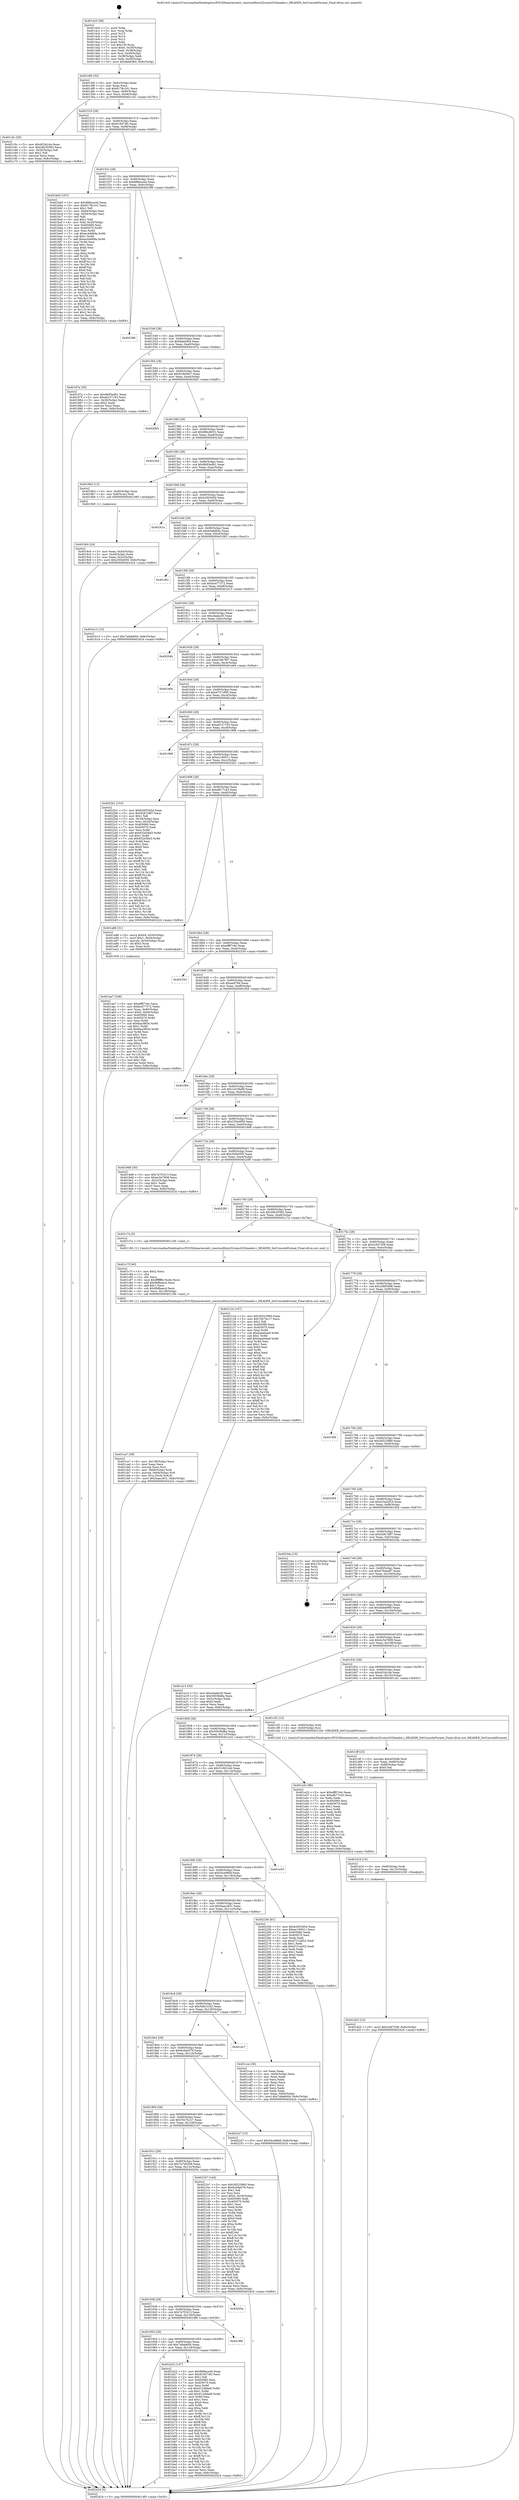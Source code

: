 digraph "0x4014c0" {
  label = "0x4014c0 (/mnt/c/Users/mathe/Desktop/tcc/POCII/binaries/extr_reactosdllwin32comctl32header.c_HEADER_SetUnicodeFormat_Final-ollvm.out::main(0))"
  labelloc = "t"
  node[shape=record]

  Entry [label="",width=0.3,height=0.3,shape=circle,fillcolor=black,style=filled]
  "0x4014f0" [label="{
     0x4014f0 [32]\l
     | [instrs]\l
     &nbsp;&nbsp;0x4014f0 \<+6\>: mov -0x8c(%rbp),%eax\l
     &nbsp;&nbsp;0x4014f6 \<+2\>: mov %eax,%ecx\l
     &nbsp;&nbsp;0x4014f8 \<+6\>: sub $0x8178c161,%ecx\l
     &nbsp;&nbsp;0x4014fe \<+6\>: mov %eax,-0x90(%rbp)\l
     &nbsp;&nbsp;0x401504 \<+6\>: mov %ecx,-0x94(%rbp)\l
     &nbsp;&nbsp;0x40150a \<+6\>: je 0000000000401c5c \<main+0x79c\>\l
  }"]
  "0x401c5c" [label="{
     0x401c5c [30]\l
     | [instrs]\l
     &nbsp;&nbsp;0x401c5c \<+5\>: mov $0x4f1fa1da,%eax\l
     &nbsp;&nbsp;0x401c61 \<+5\>: mov $0x26b35583,%ecx\l
     &nbsp;&nbsp;0x401c66 \<+3\>: mov -0x26(%rbp),%dl\l
     &nbsp;&nbsp;0x401c69 \<+3\>: test $0x1,%dl\l
     &nbsp;&nbsp;0x401c6c \<+3\>: cmovne %ecx,%eax\l
     &nbsp;&nbsp;0x401c6f \<+6\>: mov %eax,-0x8c(%rbp)\l
     &nbsp;&nbsp;0x401c75 \<+5\>: jmp 0000000000402424 \<main+0xf64\>\l
  }"]
  "0x401510" [label="{
     0x401510 [28]\l
     | [instrs]\l
     &nbsp;&nbsp;0x401510 \<+5\>: jmp 0000000000401515 \<main+0x55\>\l
     &nbsp;&nbsp;0x401515 \<+6\>: mov -0x90(%rbp),%eax\l
     &nbsp;&nbsp;0x40151b \<+5\>: sub $0x819474fc,%eax\l
     &nbsp;&nbsp;0x401520 \<+6\>: mov %eax,-0x98(%rbp)\l
     &nbsp;&nbsp;0x401526 \<+6\>: je 0000000000401bb5 \<main+0x6f5\>\l
  }"]
  Exit [label="",width=0.3,height=0.3,shape=circle,fillcolor=black,style=filled,peripheries=2]
  "0x401bb5" [label="{
     0x401bb5 [167]\l
     | [instrs]\l
     &nbsp;&nbsp;0x401bb5 \<+5\>: mov $0x888ace44,%eax\l
     &nbsp;&nbsp;0x401bba \<+5\>: mov $0x8178c161,%ecx\l
     &nbsp;&nbsp;0x401bbf \<+2\>: mov $0x1,%dl\l
     &nbsp;&nbsp;0x401bc1 \<+3\>: mov -0x64(%rbp),%esi\l
     &nbsp;&nbsp;0x401bc4 \<+3\>: cmp -0x54(%rbp),%esi\l
     &nbsp;&nbsp;0x401bc7 \<+4\>: setl %dil\l
     &nbsp;&nbsp;0x401bcb \<+4\>: and $0x1,%dil\l
     &nbsp;&nbsp;0x401bcf \<+4\>: mov %dil,-0x26(%rbp)\l
     &nbsp;&nbsp;0x401bd3 \<+7\>: mov 0x405060,%esi\l
     &nbsp;&nbsp;0x401bda \<+8\>: mov 0x405070,%r8d\l
     &nbsp;&nbsp;0x401be2 \<+3\>: mov %esi,%r9d\l
     &nbsp;&nbsp;0x401be5 \<+7\>: sub $0xec44669a,%r9d\l
     &nbsp;&nbsp;0x401bec \<+4\>: sub $0x1,%r9d\l
     &nbsp;&nbsp;0x401bf0 \<+7\>: add $0xec44669a,%r9d\l
     &nbsp;&nbsp;0x401bf7 \<+4\>: imul %r9d,%esi\l
     &nbsp;&nbsp;0x401bfb \<+3\>: and $0x1,%esi\l
     &nbsp;&nbsp;0x401bfe \<+3\>: cmp $0x0,%esi\l
     &nbsp;&nbsp;0x401c01 \<+4\>: sete %dil\l
     &nbsp;&nbsp;0x401c05 \<+4\>: cmp $0xa,%r8d\l
     &nbsp;&nbsp;0x401c09 \<+4\>: setl %r10b\l
     &nbsp;&nbsp;0x401c0d \<+3\>: mov %dil,%r11b\l
     &nbsp;&nbsp;0x401c10 \<+4\>: xor $0xff,%r11b\l
     &nbsp;&nbsp;0x401c14 \<+3\>: mov %r10b,%bl\l
     &nbsp;&nbsp;0x401c17 \<+3\>: xor $0xff,%bl\l
     &nbsp;&nbsp;0x401c1a \<+3\>: xor $0x0,%dl\l
     &nbsp;&nbsp;0x401c1d \<+3\>: mov %r11b,%r14b\l
     &nbsp;&nbsp;0x401c20 \<+4\>: and $0x0,%r14b\l
     &nbsp;&nbsp;0x401c24 \<+3\>: and %dl,%dil\l
     &nbsp;&nbsp;0x401c27 \<+3\>: mov %bl,%r15b\l
     &nbsp;&nbsp;0x401c2a \<+4\>: and $0x0,%r15b\l
     &nbsp;&nbsp;0x401c2e \<+3\>: and %dl,%r10b\l
     &nbsp;&nbsp;0x401c31 \<+3\>: or %dil,%r14b\l
     &nbsp;&nbsp;0x401c34 \<+3\>: or %r10b,%r15b\l
     &nbsp;&nbsp;0x401c37 \<+3\>: xor %r15b,%r14b\l
     &nbsp;&nbsp;0x401c3a \<+3\>: or %bl,%r11b\l
     &nbsp;&nbsp;0x401c3d \<+4\>: xor $0xff,%r11b\l
     &nbsp;&nbsp;0x401c41 \<+3\>: or $0x0,%dl\l
     &nbsp;&nbsp;0x401c44 \<+3\>: and %dl,%r11b\l
     &nbsp;&nbsp;0x401c47 \<+3\>: or %r11b,%r14b\l
     &nbsp;&nbsp;0x401c4a \<+4\>: test $0x1,%r14b\l
     &nbsp;&nbsp;0x401c4e \<+3\>: cmovne %ecx,%eax\l
     &nbsp;&nbsp;0x401c51 \<+6\>: mov %eax,-0x8c(%rbp)\l
     &nbsp;&nbsp;0x401c57 \<+5\>: jmp 0000000000402424 \<main+0xf64\>\l
  }"]
  "0x40152c" [label="{
     0x40152c [28]\l
     | [instrs]\l
     &nbsp;&nbsp;0x40152c \<+5\>: jmp 0000000000401531 \<main+0x71\>\l
     &nbsp;&nbsp;0x401531 \<+6\>: mov -0x90(%rbp),%eax\l
     &nbsp;&nbsp;0x401537 \<+5\>: sub $0x888ace44,%eax\l
     &nbsp;&nbsp;0x40153c \<+6\>: mov %eax,-0x9c(%rbp)\l
     &nbsp;&nbsp;0x401542 \<+6\>: je 0000000000402396 \<main+0xed6\>\l
  }"]
  "0x401d25" [label="{
     0x401d25 [15]\l
     | [instrs]\l
     &nbsp;&nbsp;0x401d25 \<+10\>: movl $0x2cfd7208,-0x8c(%rbp)\l
     &nbsp;&nbsp;0x401d2f \<+5\>: jmp 0000000000402424 \<main+0xf64\>\l
  }"]
  "0x402396" [label="{
     0x402396\l
  }", style=dashed]
  "0x401548" [label="{
     0x401548 [28]\l
     | [instrs]\l
     &nbsp;&nbsp;0x401548 \<+5\>: jmp 000000000040154d \<main+0x8d\>\l
     &nbsp;&nbsp;0x40154d \<+6\>: mov -0x90(%rbp),%eax\l
     &nbsp;&nbsp;0x401553 \<+5\>: sub $0x8abfcfb4,%eax\l
     &nbsp;&nbsp;0x401558 \<+6\>: mov %eax,-0xa0(%rbp)\l
     &nbsp;&nbsp;0x40155e \<+6\>: je 000000000040197a \<main+0x4ba\>\l
  }"]
  "0x401d16" [label="{
     0x401d16 [15]\l
     | [instrs]\l
     &nbsp;&nbsp;0x401d16 \<+4\>: mov -0x60(%rbp),%rdi\l
     &nbsp;&nbsp;0x401d1a \<+6\>: mov %eax,-0x13c(%rbp)\l
     &nbsp;&nbsp;0x401d20 \<+5\>: call 0000000000401030 \<free@plt\>\l
     | [calls]\l
     &nbsp;&nbsp;0x401030 \{1\} (unknown)\l
  }"]
  "0x40197a" [label="{
     0x40197a [30]\l
     | [instrs]\l
     &nbsp;&nbsp;0x40197a \<+5\>: mov $0x9b93edb1,%eax\l
     &nbsp;&nbsp;0x40197f \<+5\>: mov $0xe6157193,%ecx\l
     &nbsp;&nbsp;0x401984 \<+3\>: mov -0x30(%rbp),%edx\l
     &nbsp;&nbsp;0x401987 \<+3\>: cmp $0x2,%edx\l
     &nbsp;&nbsp;0x40198a \<+3\>: cmovne %ecx,%eax\l
     &nbsp;&nbsp;0x40198d \<+6\>: mov %eax,-0x8c(%rbp)\l
     &nbsp;&nbsp;0x401993 \<+5\>: jmp 0000000000402424 \<main+0xf64\>\l
  }"]
  "0x401564" [label="{
     0x401564 [28]\l
     | [instrs]\l
     &nbsp;&nbsp;0x401564 \<+5\>: jmp 0000000000401569 \<main+0xa9\>\l
     &nbsp;&nbsp;0x401569 \<+6\>: mov -0x90(%rbp),%eax\l
     &nbsp;&nbsp;0x40156f \<+5\>: sub $0x919e00e7,%eax\l
     &nbsp;&nbsp;0x401574 \<+6\>: mov %eax,-0xa4(%rbp)\l
     &nbsp;&nbsp;0x40157a \<+6\>: je 00000000004020b5 \<main+0xbf5\>\l
  }"]
  "0x402424" [label="{
     0x402424 [5]\l
     | [instrs]\l
     &nbsp;&nbsp;0x402424 \<+5\>: jmp 00000000004014f0 \<main+0x30\>\l
  }"]
  "0x4014c0" [label="{
     0x4014c0 [48]\l
     | [instrs]\l
     &nbsp;&nbsp;0x4014c0 \<+1\>: push %rbp\l
     &nbsp;&nbsp;0x4014c1 \<+3\>: mov %rsp,%rbp\l
     &nbsp;&nbsp;0x4014c4 \<+2\>: push %r15\l
     &nbsp;&nbsp;0x4014c6 \<+2\>: push %r14\l
     &nbsp;&nbsp;0x4014c8 \<+2\>: push %r12\l
     &nbsp;&nbsp;0x4014ca \<+1\>: push %rbx\l
     &nbsp;&nbsp;0x4014cb \<+7\>: sub $0x130,%rsp\l
     &nbsp;&nbsp;0x4014d2 \<+7\>: movl $0x0,-0x34(%rbp)\l
     &nbsp;&nbsp;0x4014d9 \<+3\>: mov %edi,-0x38(%rbp)\l
     &nbsp;&nbsp;0x4014dc \<+4\>: mov %rsi,-0x40(%rbp)\l
     &nbsp;&nbsp;0x4014e0 \<+3\>: mov -0x38(%rbp),%edi\l
     &nbsp;&nbsp;0x4014e3 \<+3\>: mov %edi,-0x30(%rbp)\l
     &nbsp;&nbsp;0x4014e6 \<+10\>: movl $0x8abfcfb4,-0x8c(%rbp)\l
  }"]
  "0x401cff" [label="{
     0x401cff [23]\l
     | [instrs]\l
     &nbsp;&nbsp;0x401cff \<+10\>: movabs $0x4030d6,%rdi\l
     &nbsp;&nbsp;0x401d09 \<+3\>: mov %eax,-0x68(%rbp)\l
     &nbsp;&nbsp;0x401d0c \<+3\>: mov -0x68(%rbp),%esi\l
     &nbsp;&nbsp;0x401d0f \<+2\>: mov $0x0,%al\l
     &nbsp;&nbsp;0x401d11 \<+5\>: call 0000000000401040 \<printf@plt\>\l
     | [calls]\l
     &nbsp;&nbsp;0x401040 \{1\} (unknown)\l
  }"]
  "0x4020b5" [label="{
     0x4020b5\l
  }", style=dashed]
  "0x401580" [label="{
     0x401580 [28]\l
     | [instrs]\l
     &nbsp;&nbsp;0x401580 \<+5\>: jmp 0000000000401585 \<main+0xc5\>\l
     &nbsp;&nbsp;0x401585 \<+6\>: mov -0x90(%rbp),%eax\l
     &nbsp;&nbsp;0x40158b \<+5\>: sub $0x98bc8031,%eax\l
     &nbsp;&nbsp;0x401590 \<+6\>: mov %eax,-0xa8(%rbp)\l
     &nbsp;&nbsp;0x401596 \<+6\>: je 00000000004023a5 \<main+0xee5\>\l
  }"]
  "0x401ca7" [label="{
     0x401ca7 [39]\l
     | [instrs]\l
     &nbsp;&nbsp;0x401ca7 \<+6\>: mov -0x138(%rbp),%ecx\l
     &nbsp;&nbsp;0x401cad \<+3\>: imul %eax,%ecx\l
     &nbsp;&nbsp;0x401cb0 \<+3\>: movslq %ecx,%rsi\l
     &nbsp;&nbsp;0x401cb3 \<+4\>: mov -0x60(%rbp),%rdi\l
     &nbsp;&nbsp;0x401cb7 \<+4\>: movslq -0x64(%rbp),%r8\l
     &nbsp;&nbsp;0x401cbb \<+4\>: mov %rsi,(%rdi,%r8,8)\l
     &nbsp;&nbsp;0x401cbf \<+10\>: movl $0x5aacc831,-0x8c(%rbp)\l
     &nbsp;&nbsp;0x401cc9 \<+5\>: jmp 0000000000402424 \<main+0xf64\>\l
  }"]
  "0x4023a5" [label="{
     0x4023a5\l
  }", style=dashed]
  "0x40159c" [label="{
     0x40159c [28]\l
     | [instrs]\l
     &nbsp;&nbsp;0x40159c \<+5\>: jmp 00000000004015a1 \<main+0xe1\>\l
     &nbsp;&nbsp;0x4015a1 \<+6\>: mov -0x90(%rbp),%eax\l
     &nbsp;&nbsp;0x4015a7 \<+5\>: sub $0x9b93edb1,%eax\l
     &nbsp;&nbsp;0x4015ac \<+6\>: mov %eax,-0xac(%rbp)\l
     &nbsp;&nbsp;0x4015b2 \<+6\>: je 00000000004019b3 \<main+0x4f3\>\l
  }"]
  "0x401c7f" [label="{
     0x401c7f [40]\l
     | [instrs]\l
     &nbsp;&nbsp;0x401c7f \<+5\>: mov $0x2,%ecx\l
     &nbsp;&nbsp;0x401c84 \<+1\>: cltd\l
     &nbsp;&nbsp;0x401c85 \<+2\>: idiv %ecx\l
     &nbsp;&nbsp;0x401c87 \<+6\>: imul $0xfffffffe,%edx,%ecx\l
     &nbsp;&nbsp;0x401c8d \<+6\>: add $0x9bfbaec4,%ecx\l
     &nbsp;&nbsp;0x401c93 \<+3\>: add $0x1,%ecx\l
     &nbsp;&nbsp;0x401c96 \<+6\>: sub $0x9bfbaec4,%ecx\l
     &nbsp;&nbsp;0x401c9c \<+6\>: mov %ecx,-0x138(%rbp)\l
     &nbsp;&nbsp;0x401ca2 \<+5\>: call 0000000000401160 \<next_i\>\l
     | [calls]\l
     &nbsp;&nbsp;0x401160 \{1\} (/mnt/c/Users/mathe/Desktop/tcc/POCII/binaries/extr_reactosdllwin32comctl32header.c_HEADER_SetUnicodeFormat_Final-ollvm.out::next_i)\l
  }"]
  "0x4019b3" [label="{
     0x4019b3 [13]\l
     | [instrs]\l
     &nbsp;&nbsp;0x4019b3 \<+4\>: mov -0x40(%rbp),%rax\l
     &nbsp;&nbsp;0x4019b7 \<+4\>: mov 0x8(%rax),%rdi\l
     &nbsp;&nbsp;0x4019bb \<+5\>: call 0000000000401060 \<atoi@plt\>\l
     | [calls]\l
     &nbsp;&nbsp;0x401060 \{1\} (unknown)\l
  }"]
  "0x4015b8" [label="{
     0x4015b8 [28]\l
     | [instrs]\l
     &nbsp;&nbsp;0x4015b8 \<+5\>: jmp 00000000004015bd \<main+0xfd\>\l
     &nbsp;&nbsp;0x4015bd \<+6\>: mov -0x90(%rbp),%eax\l
     &nbsp;&nbsp;0x4015c3 \<+5\>: sub $0xb200345d,%eax\l
     &nbsp;&nbsp;0x4015c8 \<+6\>: mov %eax,-0xb0(%rbp)\l
     &nbsp;&nbsp;0x4015ce \<+6\>: je 000000000040241a \<main+0xf5a\>\l
  }"]
  "0x4019c0" [label="{
     0x4019c0 [24]\l
     | [instrs]\l
     &nbsp;&nbsp;0x4019c0 \<+3\>: mov %eax,-0x44(%rbp)\l
     &nbsp;&nbsp;0x4019c3 \<+3\>: mov -0x44(%rbp),%eax\l
     &nbsp;&nbsp;0x4019c6 \<+3\>: mov %eax,-0x2c(%rbp)\l
     &nbsp;&nbsp;0x4019c9 \<+10\>: movl $0x23044f39,-0x8c(%rbp)\l
     &nbsp;&nbsp;0x4019d3 \<+5\>: jmp 0000000000402424 \<main+0xf64\>\l
  }"]
  "0x401970" [label="{
     0x401970\l
  }", style=dashed]
  "0x40241a" [label="{
     0x40241a\l
  }", style=dashed]
  "0x4015d4" [label="{
     0x4015d4 [28]\l
     | [instrs]\l
     &nbsp;&nbsp;0x4015d4 \<+5\>: jmp 00000000004015d9 \<main+0x119\>\l
     &nbsp;&nbsp;0x4015d9 \<+6\>: mov -0x90(%rbp),%eax\l
     &nbsp;&nbsp;0x4015df \<+5\>: sub $0xb3a8d04c,%eax\l
     &nbsp;&nbsp;0x4015e4 \<+6\>: mov %eax,-0xb4(%rbp)\l
     &nbsp;&nbsp;0x4015ea \<+6\>: je 0000000000401f82 \<main+0xac2\>\l
  }"]
  "0x401b22" [label="{
     0x401b22 [147]\l
     | [instrs]\l
     &nbsp;&nbsp;0x401b22 \<+5\>: mov $0x888ace44,%eax\l
     &nbsp;&nbsp;0x401b27 \<+5\>: mov $0x819474fc,%ecx\l
     &nbsp;&nbsp;0x401b2c \<+2\>: mov $0x1,%dl\l
     &nbsp;&nbsp;0x401b2e \<+7\>: mov 0x405060,%esi\l
     &nbsp;&nbsp;0x401b35 \<+7\>: mov 0x405070,%edi\l
     &nbsp;&nbsp;0x401b3c \<+3\>: mov %esi,%r8d\l
     &nbsp;&nbsp;0x401b3f \<+7\>: sub $0x4124bbe9,%r8d\l
     &nbsp;&nbsp;0x401b46 \<+4\>: sub $0x1,%r8d\l
     &nbsp;&nbsp;0x401b4a \<+7\>: add $0x4124bbe9,%r8d\l
     &nbsp;&nbsp;0x401b51 \<+4\>: imul %r8d,%esi\l
     &nbsp;&nbsp;0x401b55 \<+3\>: and $0x1,%esi\l
     &nbsp;&nbsp;0x401b58 \<+3\>: cmp $0x0,%esi\l
     &nbsp;&nbsp;0x401b5b \<+4\>: sete %r9b\l
     &nbsp;&nbsp;0x401b5f \<+3\>: cmp $0xa,%edi\l
     &nbsp;&nbsp;0x401b62 \<+4\>: setl %r10b\l
     &nbsp;&nbsp;0x401b66 \<+3\>: mov %r9b,%r11b\l
     &nbsp;&nbsp;0x401b69 \<+4\>: xor $0xff,%r11b\l
     &nbsp;&nbsp;0x401b6d \<+3\>: mov %r10b,%bl\l
     &nbsp;&nbsp;0x401b70 \<+3\>: xor $0xff,%bl\l
     &nbsp;&nbsp;0x401b73 \<+3\>: xor $0x0,%dl\l
     &nbsp;&nbsp;0x401b76 \<+3\>: mov %r11b,%r14b\l
     &nbsp;&nbsp;0x401b79 \<+4\>: and $0x0,%r14b\l
     &nbsp;&nbsp;0x401b7d \<+3\>: and %dl,%r9b\l
     &nbsp;&nbsp;0x401b80 \<+3\>: mov %bl,%r15b\l
     &nbsp;&nbsp;0x401b83 \<+4\>: and $0x0,%r15b\l
     &nbsp;&nbsp;0x401b87 \<+3\>: and %dl,%r10b\l
     &nbsp;&nbsp;0x401b8a \<+3\>: or %r9b,%r14b\l
     &nbsp;&nbsp;0x401b8d \<+3\>: or %r10b,%r15b\l
     &nbsp;&nbsp;0x401b90 \<+3\>: xor %r15b,%r14b\l
     &nbsp;&nbsp;0x401b93 \<+3\>: or %bl,%r11b\l
     &nbsp;&nbsp;0x401b96 \<+4\>: xor $0xff,%r11b\l
     &nbsp;&nbsp;0x401b9a \<+3\>: or $0x0,%dl\l
     &nbsp;&nbsp;0x401b9d \<+3\>: and %dl,%r11b\l
     &nbsp;&nbsp;0x401ba0 \<+3\>: or %r11b,%r14b\l
     &nbsp;&nbsp;0x401ba3 \<+4\>: test $0x1,%r14b\l
     &nbsp;&nbsp;0x401ba7 \<+3\>: cmovne %ecx,%eax\l
     &nbsp;&nbsp;0x401baa \<+6\>: mov %eax,-0x8c(%rbp)\l
     &nbsp;&nbsp;0x401bb0 \<+5\>: jmp 0000000000402424 \<main+0xf64\>\l
  }"]
  "0x401f82" [label="{
     0x401f82\l
  }", style=dashed]
  "0x4015f0" [label="{
     0x4015f0 [28]\l
     | [instrs]\l
     &nbsp;&nbsp;0x4015f0 \<+5\>: jmp 00000000004015f5 \<main+0x135\>\l
     &nbsp;&nbsp;0x4015f5 \<+6\>: mov -0x90(%rbp),%eax\l
     &nbsp;&nbsp;0x4015fb \<+5\>: sub $0xbcd77372,%eax\l
     &nbsp;&nbsp;0x401600 \<+6\>: mov %eax,-0xb8(%rbp)\l
     &nbsp;&nbsp;0x401606 \<+6\>: je 0000000000401b13 \<main+0x653\>\l
  }"]
  "0x401954" [label="{
     0x401954 [28]\l
     | [instrs]\l
     &nbsp;&nbsp;0x401954 \<+5\>: jmp 0000000000401959 \<main+0x499\>\l
     &nbsp;&nbsp;0x401959 \<+6\>: mov -0x90(%rbp),%eax\l
     &nbsp;&nbsp;0x40195f \<+5\>: sub $0x7a9ab604,%eax\l
     &nbsp;&nbsp;0x401964 \<+6\>: mov %eax,-0x134(%rbp)\l
     &nbsp;&nbsp;0x40196a \<+6\>: je 0000000000401b22 \<main+0x662\>\l
  }"]
  "0x401b13" [label="{
     0x401b13 [15]\l
     | [instrs]\l
     &nbsp;&nbsp;0x401b13 \<+10\>: movl $0x7a9ab604,-0x8c(%rbp)\l
     &nbsp;&nbsp;0x401b1d \<+5\>: jmp 0000000000402424 \<main+0xf64\>\l
  }"]
  "0x40160c" [label="{
     0x40160c [28]\l
     | [instrs]\l
     &nbsp;&nbsp;0x40160c \<+5\>: jmp 0000000000401611 \<main+0x151\>\l
     &nbsp;&nbsp;0x401611 \<+6\>: mov -0x90(%rbp),%eax\l
     &nbsp;&nbsp;0x401617 \<+5\>: sub $0xcdadecf3,%eax\l
     &nbsp;&nbsp;0x40161c \<+6\>: mov %eax,-0xbc(%rbp)\l
     &nbsp;&nbsp;0x401622 \<+6\>: je 000000000040204b \<main+0xb8b\>\l
  }"]
  "0x4019f6" [label="{
     0x4019f6\l
  }", style=dashed]
  "0x40204b" [label="{
     0x40204b\l
  }", style=dashed]
  "0x401628" [label="{
     0x401628 [28]\l
     | [instrs]\l
     &nbsp;&nbsp;0x401628 \<+5\>: jmp 000000000040162d \<main+0x16d\>\l
     &nbsp;&nbsp;0x40162d \<+6\>: mov -0x90(%rbp),%eax\l
     &nbsp;&nbsp;0x401633 \<+5\>: sub $0xd18b7f07,%eax\l
     &nbsp;&nbsp;0x401638 \<+6\>: mov %eax,-0xc0(%rbp)\l
     &nbsp;&nbsp;0x40163e \<+6\>: je 0000000000401e64 \<main+0x9a4\>\l
  }"]
  "0x401938" [label="{
     0x401938 [28]\l
     | [instrs]\l
     &nbsp;&nbsp;0x401938 \<+5\>: jmp 000000000040193d \<main+0x47d\>\l
     &nbsp;&nbsp;0x40193d \<+6\>: mov -0x90(%rbp),%eax\l
     &nbsp;&nbsp;0x401943 \<+5\>: sub $0x7a7f1613,%eax\l
     &nbsp;&nbsp;0x401948 \<+6\>: mov %eax,-0x130(%rbp)\l
     &nbsp;&nbsp;0x40194e \<+6\>: je 00000000004019f6 \<main+0x536\>\l
  }"]
  "0x401e64" [label="{
     0x401e64\l
  }", style=dashed]
  "0x401644" [label="{
     0x401644 [28]\l
     | [instrs]\l
     &nbsp;&nbsp;0x401644 \<+5\>: jmp 0000000000401649 \<main+0x189\>\l
     &nbsp;&nbsp;0x401649 \<+6\>: mov -0x90(%rbp),%eax\l
     &nbsp;&nbsp;0x40164f \<+5\>: sub $0xd737cf95,%eax\l
     &nbsp;&nbsp;0x401654 \<+6\>: mov %eax,-0xc4(%rbp)\l
     &nbsp;&nbsp;0x40165a \<+6\>: je 0000000000401eba \<main+0x9fa\>\l
  }"]
  "0x40205a" [label="{
     0x40205a\l
  }", style=dashed]
  "0x401eba" [label="{
     0x401eba\l
  }", style=dashed]
  "0x401660" [label="{
     0x401660 [28]\l
     | [instrs]\l
     &nbsp;&nbsp;0x401660 \<+5\>: jmp 0000000000401665 \<main+0x1a5\>\l
     &nbsp;&nbsp;0x401665 \<+6\>: mov -0x90(%rbp),%eax\l
     &nbsp;&nbsp;0x40166b \<+5\>: sub $0xe6157193,%eax\l
     &nbsp;&nbsp;0x401670 \<+6\>: mov %eax,-0xc8(%rbp)\l
     &nbsp;&nbsp;0x401676 \<+6\>: je 0000000000401998 \<main+0x4d8\>\l
  }"]
  "0x40191c" [label="{
     0x40191c [28]\l
     | [instrs]\l
     &nbsp;&nbsp;0x40191c \<+5\>: jmp 0000000000401921 \<main+0x461\>\l
     &nbsp;&nbsp;0x401921 \<+6\>: mov -0x90(%rbp),%eax\l
     &nbsp;&nbsp;0x401927 \<+5\>: sub $0x7a7e0209,%eax\l
     &nbsp;&nbsp;0x40192c \<+6\>: mov %eax,-0x12c(%rbp)\l
     &nbsp;&nbsp;0x401932 \<+6\>: je 000000000040205a \<main+0xb9a\>\l
  }"]
  "0x401998" [label="{
     0x401998\l
  }", style=dashed]
  "0x40167c" [label="{
     0x40167c [28]\l
     | [instrs]\l
     &nbsp;&nbsp;0x40167c \<+5\>: jmp 0000000000401681 \<main+0x1c1\>\l
     &nbsp;&nbsp;0x401681 \<+6\>: mov -0x90(%rbp),%eax\l
     &nbsp;&nbsp;0x401687 \<+5\>: sub $0xec190011,%eax\l
     &nbsp;&nbsp;0x40168c \<+6\>: mov %eax,-0xcc(%rbp)\l
     &nbsp;&nbsp;0x401692 \<+6\>: je 00000000004022b1 \<main+0xdf1\>\l
  }"]
  "0x4021b7" [label="{
     0x4021b7 [144]\l
     | [instrs]\l
     &nbsp;&nbsp;0x4021b7 \<+5\>: mov $0x30523980,%eax\l
     &nbsp;&nbsp;0x4021bc \<+5\>: mov $0x6c6de078,%ecx\l
     &nbsp;&nbsp;0x4021c1 \<+2\>: mov $0x1,%dl\l
     &nbsp;&nbsp;0x4021c3 \<+2\>: xor %esi,%esi\l
     &nbsp;&nbsp;0x4021c5 \<+7\>: movl $0x0,-0x34(%rbp)\l
     &nbsp;&nbsp;0x4021cc \<+7\>: mov 0x405060,%edi\l
     &nbsp;&nbsp;0x4021d3 \<+8\>: mov 0x405070,%r8d\l
     &nbsp;&nbsp;0x4021db \<+3\>: sub $0x1,%esi\l
     &nbsp;&nbsp;0x4021de \<+3\>: mov %edi,%r9d\l
     &nbsp;&nbsp;0x4021e1 \<+3\>: add %esi,%r9d\l
     &nbsp;&nbsp;0x4021e4 \<+4\>: imul %r9d,%edi\l
     &nbsp;&nbsp;0x4021e8 \<+3\>: and $0x1,%edi\l
     &nbsp;&nbsp;0x4021eb \<+3\>: cmp $0x0,%edi\l
     &nbsp;&nbsp;0x4021ee \<+4\>: sete %r10b\l
     &nbsp;&nbsp;0x4021f2 \<+4\>: cmp $0xa,%r8d\l
     &nbsp;&nbsp;0x4021f6 \<+4\>: setl %r11b\l
     &nbsp;&nbsp;0x4021fa \<+3\>: mov %r10b,%bl\l
     &nbsp;&nbsp;0x4021fd \<+3\>: xor $0xff,%bl\l
     &nbsp;&nbsp;0x402200 \<+3\>: mov %r11b,%r14b\l
     &nbsp;&nbsp;0x402203 \<+4\>: xor $0xff,%r14b\l
     &nbsp;&nbsp;0x402207 \<+3\>: xor $0x0,%dl\l
     &nbsp;&nbsp;0x40220a \<+3\>: mov %bl,%r15b\l
     &nbsp;&nbsp;0x40220d \<+4\>: and $0x0,%r15b\l
     &nbsp;&nbsp;0x402211 \<+3\>: and %dl,%r10b\l
     &nbsp;&nbsp;0x402214 \<+3\>: mov %r14b,%r12b\l
     &nbsp;&nbsp;0x402217 \<+4\>: and $0x0,%r12b\l
     &nbsp;&nbsp;0x40221b \<+3\>: and %dl,%r11b\l
     &nbsp;&nbsp;0x40221e \<+3\>: or %r10b,%r15b\l
     &nbsp;&nbsp;0x402221 \<+3\>: or %r11b,%r12b\l
     &nbsp;&nbsp;0x402224 \<+3\>: xor %r12b,%r15b\l
     &nbsp;&nbsp;0x402227 \<+3\>: or %r14b,%bl\l
     &nbsp;&nbsp;0x40222a \<+3\>: xor $0xff,%bl\l
     &nbsp;&nbsp;0x40222d \<+3\>: or $0x0,%dl\l
     &nbsp;&nbsp;0x402230 \<+2\>: and %dl,%bl\l
     &nbsp;&nbsp;0x402232 \<+3\>: or %bl,%r15b\l
     &nbsp;&nbsp;0x402235 \<+4\>: test $0x1,%r15b\l
     &nbsp;&nbsp;0x402239 \<+3\>: cmovne %ecx,%eax\l
     &nbsp;&nbsp;0x40223c \<+6\>: mov %eax,-0x8c(%rbp)\l
     &nbsp;&nbsp;0x402242 \<+5\>: jmp 0000000000402424 \<main+0xf64\>\l
  }"]
  "0x4022b1" [label="{
     0x4022b1 [153]\l
     | [instrs]\l
     &nbsp;&nbsp;0x4022b1 \<+5\>: mov $0xb200345d,%eax\l
     &nbsp;&nbsp;0x4022b6 \<+5\>: mov $0x428138f7,%ecx\l
     &nbsp;&nbsp;0x4022bb \<+2\>: mov $0x1,%dl\l
     &nbsp;&nbsp;0x4022bd \<+3\>: mov -0x34(%rbp),%esi\l
     &nbsp;&nbsp;0x4022c0 \<+3\>: mov %esi,-0x24(%rbp)\l
     &nbsp;&nbsp;0x4022c3 \<+7\>: mov 0x405060,%esi\l
     &nbsp;&nbsp;0x4022ca \<+7\>: mov 0x405070,%edi\l
     &nbsp;&nbsp;0x4022d1 \<+3\>: mov %esi,%r8d\l
     &nbsp;&nbsp;0x4022d4 \<+7\>: add $0x932e5bd3,%r8d\l
     &nbsp;&nbsp;0x4022db \<+4\>: sub $0x1,%r8d\l
     &nbsp;&nbsp;0x4022df \<+7\>: sub $0x932e5bd3,%r8d\l
     &nbsp;&nbsp;0x4022e6 \<+4\>: imul %r8d,%esi\l
     &nbsp;&nbsp;0x4022ea \<+3\>: and $0x1,%esi\l
     &nbsp;&nbsp;0x4022ed \<+3\>: cmp $0x0,%esi\l
     &nbsp;&nbsp;0x4022f0 \<+4\>: sete %r9b\l
     &nbsp;&nbsp;0x4022f4 \<+3\>: cmp $0xa,%edi\l
     &nbsp;&nbsp;0x4022f7 \<+4\>: setl %r10b\l
     &nbsp;&nbsp;0x4022fb \<+3\>: mov %r9b,%r11b\l
     &nbsp;&nbsp;0x4022fe \<+4\>: xor $0xff,%r11b\l
     &nbsp;&nbsp;0x402302 \<+3\>: mov %r10b,%bl\l
     &nbsp;&nbsp;0x402305 \<+3\>: xor $0xff,%bl\l
     &nbsp;&nbsp;0x402308 \<+3\>: xor $0x1,%dl\l
     &nbsp;&nbsp;0x40230b \<+3\>: mov %r11b,%r14b\l
     &nbsp;&nbsp;0x40230e \<+4\>: and $0xff,%r14b\l
     &nbsp;&nbsp;0x402312 \<+3\>: and %dl,%r9b\l
     &nbsp;&nbsp;0x402315 \<+3\>: mov %bl,%r15b\l
     &nbsp;&nbsp;0x402318 \<+4\>: and $0xff,%r15b\l
     &nbsp;&nbsp;0x40231c \<+3\>: and %dl,%r10b\l
     &nbsp;&nbsp;0x40231f \<+3\>: or %r9b,%r14b\l
     &nbsp;&nbsp;0x402322 \<+3\>: or %r10b,%r15b\l
     &nbsp;&nbsp;0x402325 \<+3\>: xor %r15b,%r14b\l
     &nbsp;&nbsp;0x402328 \<+3\>: or %bl,%r11b\l
     &nbsp;&nbsp;0x40232b \<+4\>: xor $0xff,%r11b\l
     &nbsp;&nbsp;0x40232f \<+3\>: or $0x1,%dl\l
     &nbsp;&nbsp;0x402332 \<+3\>: and %dl,%r11b\l
     &nbsp;&nbsp;0x402335 \<+3\>: or %r11b,%r14b\l
     &nbsp;&nbsp;0x402338 \<+4\>: test $0x1,%r14b\l
     &nbsp;&nbsp;0x40233c \<+3\>: cmovne %ecx,%eax\l
     &nbsp;&nbsp;0x40233f \<+6\>: mov %eax,-0x8c(%rbp)\l
     &nbsp;&nbsp;0x402345 \<+5\>: jmp 0000000000402424 \<main+0xf64\>\l
  }"]
  "0x401698" [label="{
     0x401698 [28]\l
     | [instrs]\l
     &nbsp;&nbsp;0x401698 \<+5\>: jmp 000000000040169d \<main+0x1dd\>\l
     &nbsp;&nbsp;0x40169d \<+6\>: mov -0x90(%rbp),%eax\l
     &nbsp;&nbsp;0x4016a3 \<+5\>: sub $0xefb77c43,%eax\l
     &nbsp;&nbsp;0x4016a8 \<+6\>: mov %eax,-0xd0(%rbp)\l
     &nbsp;&nbsp;0x4016ae \<+6\>: je 0000000000401a88 \<main+0x5c8\>\l
  }"]
  "0x401900" [label="{
     0x401900 [28]\l
     | [instrs]\l
     &nbsp;&nbsp;0x401900 \<+5\>: jmp 0000000000401905 \<main+0x445\>\l
     &nbsp;&nbsp;0x401905 \<+6\>: mov -0x90(%rbp),%eax\l
     &nbsp;&nbsp;0x40190b \<+5\>: sub $0x7627bc17,%eax\l
     &nbsp;&nbsp;0x401910 \<+6\>: mov %eax,-0x128(%rbp)\l
     &nbsp;&nbsp;0x401916 \<+6\>: je 00000000004021b7 \<main+0xcf7\>\l
  }"]
  "0x401a88" [label="{
     0x401a88 [31]\l
     | [instrs]\l
     &nbsp;&nbsp;0x401a88 \<+8\>: movq $0x64,-0x50(%rbp)\l
     &nbsp;&nbsp;0x401a90 \<+7\>: movl $0x1,-0x54(%rbp)\l
     &nbsp;&nbsp;0x401a97 \<+4\>: movslq -0x54(%rbp),%rax\l
     &nbsp;&nbsp;0x401a9b \<+4\>: shl $0x3,%rax\l
     &nbsp;&nbsp;0x401a9f \<+3\>: mov %rax,%rdi\l
     &nbsp;&nbsp;0x401aa2 \<+5\>: call 0000000000401050 \<malloc@plt\>\l
     | [calls]\l
     &nbsp;&nbsp;0x401050 \{1\} (unknown)\l
  }"]
  "0x4016b4" [label="{
     0x4016b4 [28]\l
     | [instrs]\l
     &nbsp;&nbsp;0x4016b4 \<+5\>: jmp 00000000004016b9 \<main+0x1f9\>\l
     &nbsp;&nbsp;0x4016b9 \<+6\>: mov -0x90(%rbp),%eax\l
     &nbsp;&nbsp;0x4016bf \<+5\>: sub $0xeff97c6c,%eax\l
     &nbsp;&nbsp;0x4016c4 \<+6\>: mov %eax,-0xd4(%rbp)\l
     &nbsp;&nbsp;0x4016ca \<+6\>: je 000000000040235d \<main+0xe9d\>\l
  }"]
  "0x402247" [label="{
     0x402247 [15]\l
     | [instrs]\l
     &nbsp;&nbsp;0x402247 \<+10\>: movl $0x54ce96bf,-0x8c(%rbp)\l
     &nbsp;&nbsp;0x402251 \<+5\>: jmp 0000000000402424 \<main+0xf64\>\l
  }"]
  "0x40235d" [label="{
     0x40235d\l
  }", style=dashed]
  "0x4016d0" [label="{
     0x4016d0 [28]\l
     | [instrs]\l
     &nbsp;&nbsp;0x4016d0 \<+5\>: jmp 00000000004016d5 \<main+0x215\>\l
     &nbsp;&nbsp;0x4016d5 \<+6\>: mov -0x90(%rbp),%eax\l
     &nbsp;&nbsp;0x4016db \<+5\>: sub $0xaa9794,%eax\l
     &nbsp;&nbsp;0x4016e0 \<+6\>: mov %eax,-0xd8(%rbp)\l
     &nbsp;&nbsp;0x4016e6 \<+6\>: je 0000000000401f64 \<main+0xaa4\>\l
  }"]
  "0x4018e4" [label="{
     0x4018e4 [28]\l
     | [instrs]\l
     &nbsp;&nbsp;0x4018e4 \<+5\>: jmp 00000000004018e9 \<main+0x429\>\l
     &nbsp;&nbsp;0x4018e9 \<+6\>: mov -0x90(%rbp),%eax\l
     &nbsp;&nbsp;0x4018ef \<+5\>: sub $0x6c6de078,%eax\l
     &nbsp;&nbsp;0x4018f4 \<+6\>: mov %eax,-0x124(%rbp)\l
     &nbsp;&nbsp;0x4018fa \<+6\>: je 0000000000402247 \<main+0xd87\>\l
  }"]
  "0x401f64" [label="{
     0x401f64\l
  }", style=dashed]
  "0x4016ec" [label="{
     0x4016ec [28]\l
     | [instrs]\l
     &nbsp;&nbsp;0x4016ec \<+5\>: jmp 00000000004016f1 \<main+0x231\>\l
     &nbsp;&nbsp;0x4016f1 \<+6\>: mov -0x90(%rbp),%eax\l
     &nbsp;&nbsp;0x4016f7 \<+5\>: sub $0x1d106ef9,%eax\l
     &nbsp;&nbsp;0x4016fc \<+6\>: mov %eax,-0xdc(%rbp)\l
     &nbsp;&nbsp;0x401702 \<+6\>: je 00000000004023e1 \<main+0xf21\>\l
  }"]
  "0x401dc7" [label="{
     0x401dc7\l
  }", style=dashed]
  "0x4023e1" [label="{
     0x4023e1\l
  }", style=dashed]
  "0x401708" [label="{
     0x401708 [28]\l
     | [instrs]\l
     &nbsp;&nbsp;0x401708 \<+5\>: jmp 000000000040170d \<main+0x24d\>\l
     &nbsp;&nbsp;0x40170d \<+6\>: mov -0x90(%rbp),%eax\l
     &nbsp;&nbsp;0x401713 \<+5\>: sub $0x23044f39,%eax\l
     &nbsp;&nbsp;0x401718 \<+6\>: mov %eax,-0xe0(%rbp)\l
     &nbsp;&nbsp;0x40171e \<+6\>: je 00000000004019d8 \<main+0x518\>\l
  }"]
  "0x4018c8" [label="{
     0x4018c8 [28]\l
     | [instrs]\l
     &nbsp;&nbsp;0x4018c8 \<+5\>: jmp 00000000004018cd \<main+0x40d\>\l
     &nbsp;&nbsp;0x4018cd \<+6\>: mov -0x90(%rbp),%eax\l
     &nbsp;&nbsp;0x4018d3 \<+5\>: sub $0x5d6c3162,%eax\l
     &nbsp;&nbsp;0x4018d8 \<+6\>: mov %eax,-0x120(%rbp)\l
     &nbsp;&nbsp;0x4018de \<+6\>: je 0000000000401dc7 \<main+0x907\>\l
  }"]
  "0x4019d8" [label="{
     0x4019d8 [30]\l
     | [instrs]\l
     &nbsp;&nbsp;0x4019d8 \<+5\>: mov $0x7a7f1613,%eax\l
     &nbsp;&nbsp;0x4019dd \<+5\>: mov $0x4c5e7809,%ecx\l
     &nbsp;&nbsp;0x4019e2 \<+3\>: mov -0x2c(%rbp),%edx\l
     &nbsp;&nbsp;0x4019e5 \<+3\>: cmp $0x1,%edx\l
     &nbsp;&nbsp;0x4019e8 \<+3\>: cmovl %ecx,%eax\l
     &nbsp;&nbsp;0x4019eb \<+6\>: mov %eax,-0x8c(%rbp)\l
     &nbsp;&nbsp;0x4019f1 \<+5\>: jmp 0000000000402424 \<main+0xf64\>\l
  }"]
  "0x401724" [label="{
     0x401724 [28]\l
     | [instrs]\l
     &nbsp;&nbsp;0x401724 \<+5\>: jmp 0000000000401729 \<main+0x269\>\l
     &nbsp;&nbsp;0x401729 \<+6\>: mov -0x90(%rbp),%eax\l
     &nbsp;&nbsp;0x40172f \<+5\>: sub $0x250b05f3,%eax\l
     &nbsp;&nbsp;0x401734 \<+6\>: mov %eax,-0xe4(%rbp)\l
     &nbsp;&nbsp;0x40173a \<+6\>: je 00000000004023f0 \<main+0xf30\>\l
  }"]
  "0x401cce" [label="{
     0x401cce [36]\l
     | [instrs]\l
     &nbsp;&nbsp;0x401cce \<+2\>: xor %eax,%eax\l
     &nbsp;&nbsp;0x401cd0 \<+3\>: mov -0x64(%rbp),%ecx\l
     &nbsp;&nbsp;0x401cd3 \<+2\>: mov %eax,%edx\l
     &nbsp;&nbsp;0x401cd5 \<+2\>: sub %ecx,%edx\l
     &nbsp;&nbsp;0x401cd7 \<+2\>: mov %eax,%ecx\l
     &nbsp;&nbsp;0x401cd9 \<+3\>: sub $0x1,%ecx\l
     &nbsp;&nbsp;0x401cdc \<+2\>: add %ecx,%edx\l
     &nbsp;&nbsp;0x401cde \<+2\>: sub %edx,%eax\l
     &nbsp;&nbsp;0x401ce0 \<+3\>: mov %eax,-0x64(%rbp)\l
     &nbsp;&nbsp;0x401ce3 \<+10\>: movl $0x7a9ab604,-0x8c(%rbp)\l
     &nbsp;&nbsp;0x401ced \<+5\>: jmp 0000000000402424 \<main+0xf64\>\l
  }"]
  "0x4023f0" [label="{
     0x4023f0\l
  }", style=dashed]
  "0x401740" [label="{
     0x401740 [28]\l
     | [instrs]\l
     &nbsp;&nbsp;0x401740 \<+5\>: jmp 0000000000401745 \<main+0x285\>\l
     &nbsp;&nbsp;0x401745 \<+6\>: mov -0x90(%rbp),%eax\l
     &nbsp;&nbsp;0x40174b \<+5\>: sub $0x26b35583,%eax\l
     &nbsp;&nbsp;0x401750 \<+6\>: mov %eax,-0xe8(%rbp)\l
     &nbsp;&nbsp;0x401756 \<+6\>: je 0000000000401c7a \<main+0x7ba\>\l
  }"]
  "0x4018ac" [label="{
     0x4018ac [28]\l
     | [instrs]\l
     &nbsp;&nbsp;0x4018ac \<+5\>: jmp 00000000004018b1 \<main+0x3f1\>\l
     &nbsp;&nbsp;0x4018b1 \<+6\>: mov -0x90(%rbp),%eax\l
     &nbsp;&nbsp;0x4018b7 \<+5\>: sub $0x5aacc831,%eax\l
     &nbsp;&nbsp;0x4018bc \<+6\>: mov %eax,-0x11c(%rbp)\l
     &nbsp;&nbsp;0x4018c2 \<+6\>: je 0000000000401cce \<main+0x80e\>\l
  }"]
  "0x401c7a" [label="{
     0x401c7a [5]\l
     | [instrs]\l
     &nbsp;&nbsp;0x401c7a \<+5\>: call 0000000000401160 \<next_i\>\l
     | [calls]\l
     &nbsp;&nbsp;0x401160 \{1\} (/mnt/c/Users/mathe/Desktop/tcc/POCII/binaries/extr_reactosdllwin32comctl32header.c_HEADER_SetUnicodeFormat_Final-ollvm.out::next_i)\l
  }"]
  "0x40175c" [label="{
     0x40175c [28]\l
     | [instrs]\l
     &nbsp;&nbsp;0x40175c \<+5\>: jmp 0000000000401761 \<main+0x2a1\>\l
     &nbsp;&nbsp;0x401761 \<+6\>: mov -0x90(%rbp),%eax\l
     &nbsp;&nbsp;0x401767 \<+5\>: sub $0x2cfd7208,%eax\l
     &nbsp;&nbsp;0x40176c \<+6\>: mov %eax,-0xec(%rbp)\l
     &nbsp;&nbsp;0x401772 \<+6\>: je 0000000000402124 \<main+0xc64\>\l
  }"]
  "0x402256" [label="{
     0x402256 [91]\l
     | [instrs]\l
     &nbsp;&nbsp;0x402256 \<+5\>: mov $0xb200345d,%eax\l
     &nbsp;&nbsp;0x40225b \<+5\>: mov $0xec190011,%ecx\l
     &nbsp;&nbsp;0x402260 \<+7\>: mov 0x405060,%edx\l
     &nbsp;&nbsp;0x402267 \<+7\>: mov 0x405070,%esi\l
     &nbsp;&nbsp;0x40226e \<+2\>: mov %edx,%edi\l
     &nbsp;&nbsp;0x402270 \<+6\>: sub $0xd721a052,%edi\l
     &nbsp;&nbsp;0x402276 \<+3\>: sub $0x1,%edi\l
     &nbsp;&nbsp;0x402279 \<+6\>: add $0xd721a052,%edi\l
     &nbsp;&nbsp;0x40227f \<+3\>: imul %edi,%edx\l
     &nbsp;&nbsp;0x402282 \<+3\>: and $0x1,%edx\l
     &nbsp;&nbsp;0x402285 \<+3\>: cmp $0x0,%edx\l
     &nbsp;&nbsp;0x402288 \<+4\>: sete %r8b\l
     &nbsp;&nbsp;0x40228c \<+3\>: cmp $0xa,%esi\l
     &nbsp;&nbsp;0x40228f \<+4\>: setl %r9b\l
     &nbsp;&nbsp;0x402293 \<+3\>: mov %r8b,%r10b\l
     &nbsp;&nbsp;0x402296 \<+3\>: and %r9b,%r10b\l
     &nbsp;&nbsp;0x402299 \<+3\>: xor %r9b,%r8b\l
     &nbsp;&nbsp;0x40229c \<+3\>: or %r8b,%r10b\l
     &nbsp;&nbsp;0x40229f \<+4\>: test $0x1,%r10b\l
     &nbsp;&nbsp;0x4022a3 \<+3\>: cmovne %ecx,%eax\l
     &nbsp;&nbsp;0x4022a6 \<+6\>: mov %eax,-0x8c(%rbp)\l
     &nbsp;&nbsp;0x4022ac \<+5\>: jmp 0000000000402424 \<main+0xf64\>\l
  }"]
  "0x402124" [label="{
     0x402124 [147]\l
     | [instrs]\l
     &nbsp;&nbsp;0x402124 \<+5\>: mov $0x30523980,%eax\l
     &nbsp;&nbsp;0x402129 \<+5\>: mov $0x7627bc17,%ecx\l
     &nbsp;&nbsp;0x40212e \<+2\>: mov $0x1,%dl\l
     &nbsp;&nbsp;0x402130 \<+7\>: mov 0x405060,%esi\l
     &nbsp;&nbsp;0x402137 \<+7\>: mov 0x405070,%edi\l
     &nbsp;&nbsp;0x40213e \<+3\>: mov %esi,%r8d\l
     &nbsp;&nbsp;0x402141 \<+7\>: sub $0xbaee0ae9,%r8d\l
     &nbsp;&nbsp;0x402148 \<+4\>: sub $0x1,%r8d\l
     &nbsp;&nbsp;0x40214c \<+7\>: add $0xbaee0ae9,%r8d\l
     &nbsp;&nbsp;0x402153 \<+4\>: imul %r8d,%esi\l
     &nbsp;&nbsp;0x402157 \<+3\>: and $0x1,%esi\l
     &nbsp;&nbsp;0x40215a \<+3\>: cmp $0x0,%esi\l
     &nbsp;&nbsp;0x40215d \<+4\>: sete %r9b\l
     &nbsp;&nbsp;0x402161 \<+3\>: cmp $0xa,%edi\l
     &nbsp;&nbsp;0x402164 \<+4\>: setl %r10b\l
     &nbsp;&nbsp;0x402168 \<+3\>: mov %r9b,%r11b\l
     &nbsp;&nbsp;0x40216b \<+4\>: xor $0xff,%r11b\l
     &nbsp;&nbsp;0x40216f \<+3\>: mov %r10b,%bl\l
     &nbsp;&nbsp;0x402172 \<+3\>: xor $0xff,%bl\l
     &nbsp;&nbsp;0x402175 \<+3\>: xor $0x0,%dl\l
     &nbsp;&nbsp;0x402178 \<+3\>: mov %r11b,%r14b\l
     &nbsp;&nbsp;0x40217b \<+4\>: and $0x0,%r14b\l
     &nbsp;&nbsp;0x40217f \<+3\>: and %dl,%r9b\l
     &nbsp;&nbsp;0x402182 \<+3\>: mov %bl,%r15b\l
     &nbsp;&nbsp;0x402185 \<+4\>: and $0x0,%r15b\l
     &nbsp;&nbsp;0x402189 \<+3\>: and %dl,%r10b\l
     &nbsp;&nbsp;0x40218c \<+3\>: or %r9b,%r14b\l
     &nbsp;&nbsp;0x40218f \<+3\>: or %r10b,%r15b\l
     &nbsp;&nbsp;0x402192 \<+3\>: xor %r15b,%r14b\l
     &nbsp;&nbsp;0x402195 \<+3\>: or %bl,%r11b\l
     &nbsp;&nbsp;0x402198 \<+4\>: xor $0xff,%r11b\l
     &nbsp;&nbsp;0x40219c \<+3\>: or $0x0,%dl\l
     &nbsp;&nbsp;0x40219f \<+3\>: and %dl,%r11b\l
     &nbsp;&nbsp;0x4021a2 \<+3\>: or %r11b,%r14b\l
     &nbsp;&nbsp;0x4021a5 \<+4\>: test $0x1,%r14b\l
     &nbsp;&nbsp;0x4021a9 \<+3\>: cmovne %ecx,%eax\l
     &nbsp;&nbsp;0x4021ac \<+6\>: mov %eax,-0x8c(%rbp)\l
     &nbsp;&nbsp;0x4021b2 \<+5\>: jmp 0000000000402424 \<main+0xf64\>\l
  }"]
  "0x401778" [label="{
     0x401778 [28]\l
     | [instrs]\l
     &nbsp;&nbsp;0x401778 \<+5\>: jmp 000000000040177d \<main+0x2bd\>\l
     &nbsp;&nbsp;0x40177d \<+6\>: mov -0x90(%rbp),%eax\l
     &nbsp;&nbsp;0x401783 \<+5\>: sub $0x2d8f3498,%eax\l
     &nbsp;&nbsp;0x401788 \<+6\>: mov %eax,-0xf0(%rbp)\l
     &nbsp;&nbsp;0x40178e \<+6\>: je 0000000000401fd9 \<main+0xb19\>\l
  }"]
  "0x401890" [label="{
     0x401890 [28]\l
     | [instrs]\l
     &nbsp;&nbsp;0x401890 \<+5\>: jmp 0000000000401895 \<main+0x3d5\>\l
     &nbsp;&nbsp;0x401895 \<+6\>: mov -0x90(%rbp),%eax\l
     &nbsp;&nbsp;0x40189b \<+5\>: sub $0x54ce96bf,%eax\l
     &nbsp;&nbsp;0x4018a0 \<+6\>: mov %eax,-0x118(%rbp)\l
     &nbsp;&nbsp;0x4018a6 \<+6\>: je 0000000000402256 \<main+0xd96\>\l
  }"]
  "0x401fd9" [label="{
     0x401fd9\l
  }", style=dashed]
  "0x401794" [label="{
     0x401794 [28]\l
     | [instrs]\l
     &nbsp;&nbsp;0x401794 \<+5\>: jmp 0000000000401799 \<main+0x2d9\>\l
     &nbsp;&nbsp;0x401799 \<+6\>: mov -0x90(%rbp),%eax\l
     &nbsp;&nbsp;0x40179f \<+5\>: sub $0x30523980,%eax\l
     &nbsp;&nbsp;0x4017a4 \<+6\>: mov %eax,-0xf4(%rbp)\l
     &nbsp;&nbsp;0x4017aa \<+6\>: je 0000000000402404 \<main+0xf44\>\l
  }"]
  "0x401e55" [label="{
     0x401e55\l
  }", style=dashed]
  "0x402404" [label="{
     0x402404\l
  }", style=dashed]
  "0x4017b0" [label="{
     0x4017b0 [28]\l
     | [instrs]\l
     &nbsp;&nbsp;0x4017b0 \<+5\>: jmp 00000000004017b5 \<main+0x2f5\>\l
     &nbsp;&nbsp;0x4017b5 \<+6\>: mov -0x90(%rbp),%eax\l
     &nbsp;&nbsp;0x4017bb \<+5\>: sub $0x41ba291b,%eax\l
     &nbsp;&nbsp;0x4017c0 \<+6\>: mov %eax,-0xf8(%rbp)\l
     &nbsp;&nbsp;0x4017c6 \<+6\>: je 0000000000401d34 \<main+0x874\>\l
  }"]
  "0x401aa7" [label="{
     0x401aa7 [108]\l
     | [instrs]\l
     &nbsp;&nbsp;0x401aa7 \<+5\>: mov $0xeff97c6c,%ecx\l
     &nbsp;&nbsp;0x401aac \<+5\>: mov $0xbcd77372,%edx\l
     &nbsp;&nbsp;0x401ab1 \<+4\>: mov %rax,-0x60(%rbp)\l
     &nbsp;&nbsp;0x401ab5 \<+7\>: movl $0x0,-0x64(%rbp)\l
     &nbsp;&nbsp;0x401abc \<+7\>: mov 0x405060,%esi\l
     &nbsp;&nbsp;0x401ac3 \<+8\>: mov 0x405070,%r8d\l
     &nbsp;&nbsp;0x401acb \<+3\>: mov %esi,%r9d\l
     &nbsp;&nbsp;0x401ace \<+7\>: sub $0x8aa3f63e,%r9d\l
     &nbsp;&nbsp;0x401ad5 \<+4\>: sub $0x1,%r9d\l
     &nbsp;&nbsp;0x401ad9 \<+7\>: add $0x8aa3f63e,%r9d\l
     &nbsp;&nbsp;0x401ae0 \<+4\>: imul %r9d,%esi\l
     &nbsp;&nbsp;0x401ae4 \<+3\>: and $0x1,%esi\l
     &nbsp;&nbsp;0x401ae7 \<+3\>: cmp $0x0,%esi\l
     &nbsp;&nbsp;0x401aea \<+4\>: sete %r10b\l
     &nbsp;&nbsp;0x401aee \<+4\>: cmp $0xa,%r8d\l
     &nbsp;&nbsp;0x401af2 \<+4\>: setl %r11b\l
     &nbsp;&nbsp;0x401af6 \<+3\>: mov %r10b,%bl\l
     &nbsp;&nbsp;0x401af9 \<+3\>: and %r11b,%bl\l
     &nbsp;&nbsp;0x401afc \<+3\>: xor %r11b,%r10b\l
     &nbsp;&nbsp;0x401aff \<+3\>: or %r10b,%bl\l
     &nbsp;&nbsp;0x401b02 \<+3\>: test $0x1,%bl\l
     &nbsp;&nbsp;0x401b05 \<+3\>: cmovne %edx,%ecx\l
     &nbsp;&nbsp;0x401b08 \<+6\>: mov %ecx,-0x8c(%rbp)\l
     &nbsp;&nbsp;0x401b0e \<+5\>: jmp 0000000000402424 \<main+0xf64\>\l
  }"]
  "0x401d34" [label="{
     0x401d34\l
  }", style=dashed]
  "0x4017cc" [label="{
     0x4017cc [28]\l
     | [instrs]\l
     &nbsp;&nbsp;0x4017cc \<+5\>: jmp 00000000004017d1 \<main+0x311\>\l
     &nbsp;&nbsp;0x4017d1 \<+6\>: mov -0x90(%rbp),%eax\l
     &nbsp;&nbsp;0x4017d7 \<+5\>: sub $0x428138f7,%eax\l
     &nbsp;&nbsp;0x4017dc \<+6\>: mov %eax,-0xfc(%rbp)\l
     &nbsp;&nbsp;0x4017e2 \<+6\>: je 000000000040234a \<main+0xe8a\>\l
  }"]
  "0x401874" [label="{
     0x401874 [28]\l
     | [instrs]\l
     &nbsp;&nbsp;0x401874 \<+5\>: jmp 0000000000401879 \<main+0x3b9\>\l
     &nbsp;&nbsp;0x401879 \<+6\>: mov -0x90(%rbp),%eax\l
     &nbsp;&nbsp;0x40187f \<+5\>: sub $0x510631eb,%eax\l
     &nbsp;&nbsp;0x401884 \<+6\>: mov %eax,-0x114(%rbp)\l
     &nbsp;&nbsp;0x40188a \<+6\>: je 0000000000401e55 \<main+0x995\>\l
  }"]
  "0x40234a" [label="{
     0x40234a [19]\l
     | [instrs]\l
     &nbsp;&nbsp;0x40234a \<+3\>: mov -0x24(%rbp),%eax\l
     &nbsp;&nbsp;0x40234d \<+7\>: add $0x130,%rsp\l
     &nbsp;&nbsp;0x402354 \<+1\>: pop %rbx\l
     &nbsp;&nbsp;0x402355 \<+2\>: pop %r12\l
     &nbsp;&nbsp;0x402357 \<+2\>: pop %r14\l
     &nbsp;&nbsp;0x402359 \<+2\>: pop %r15\l
     &nbsp;&nbsp;0x40235b \<+1\>: pop %rbp\l
     &nbsp;&nbsp;0x40235c \<+1\>: ret\l
  }"]
  "0x4017e8" [label="{
     0x4017e8 [28]\l
     | [instrs]\l
     &nbsp;&nbsp;0x4017e8 \<+5\>: jmp 00000000004017ed \<main+0x32d\>\l
     &nbsp;&nbsp;0x4017ed \<+6\>: mov -0x90(%rbp),%eax\l
     &nbsp;&nbsp;0x4017f3 \<+5\>: sub $0x4794ea87,%eax\l
     &nbsp;&nbsp;0x4017f8 \<+6\>: mov %eax,-0x100(%rbp)\l
     &nbsp;&nbsp;0x4017fe \<+6\>: je 0000000000402003 \<main+0xb43\>\l
  }"]
  "0x401a32" [label="{
     0x401a32 [86]\l
     | [instrs]\l
     &nbsp;&nbsp;0x401a32 \<+5\>: mov $0xeff97c6c,%eax\l
     &nbsp;&nbsp;0x401a37 \<+5\>: mov $0xefb77c43,%ecx\l
     &nbsp;&nbsp;0x401a3c \<+2\>: xor %edx,%edx\l
     &nbsp;&nbsp;0x401a3e \<+7\>: mov 0x405060,%esi\l
     &nbsp;&nbsp;0x401a45 \<+7\>: mov 0x405070,%edi\l
     &nbsp;&nbsp;0x401a4c \<+3\>: sub $0x1,%edx\l
     &nbsp;&nbsp;0x401a4f \<+3\>: mov %esi,%r8d\l
     &nbsp;&nbsp;0x401a52 \<+3\>: add %edx,%r8d\l
     &nbsp;&nbsp;0x401a55 \<+4\>: imul %r8d,%esi\l
     &nbsp;&nbsp;0x401a59 \<+3\>: and $0x1,%esi\l
     &nbsp;&nbsp;0x401a5c \<+3\>: cmp $0x0,%esi\l
     &nbsp;&nbsp;0x401a5f \<+4\>: sete %r9b\l
     &nbsp;&nbsp;0x401a63 \<+3\>: cmp $0xa,%edi\l
     &nbsp;&nbsp;0x401a66 \<+4\>: setl %r10b\l
     &nbsp;&nbsp;0x401a6a \<+3\>: mov %r9b,%r11b\l
     &nbsp;&nbsp;0x401a6d \<+3\>: and %r10b,%r11b\l
     &nbsp;&nbsp;0x401a70 \<+3\>: xor %r10b,%r9b\l
     &nbsp;&nbsp;0x401a73 \<+3\>: or %r9b,%r11b\l
     &nbsp;&nbsp;0x401a76 \<+4\>: test $0x1,%r11b\l
     &nbsp;&nbsp;0x401a7a \<+3\>: cmovne %ecx,%eax\l
     &nbsp;&nbsp;0x401a7d \<+6\>: mov %eax,-0x8c(%rbp)\l
     &nbsp;&nbsp;0x401a83 \<+5\>: jmp 0000000000402424 \<main+0xf64\>\l
  }"]
  "0x402003" [label="{
     0x402003\l
  }", style=dashed]
  "0x401804" [label="{
     0x401804 [28]\l
     | [instrs]\l
     &nbsp;&nbsp;0x401804 \<+5\>: jmp 0000000000401809 \<main+0x349\>\l
     &nbsp;&nbsp;0x401809 \<+6\>: mov -0x90(%rbp),%eax\l
     &nbsp;&nbsp;0x40180f \<+5\>: sub $0x4bddef00,%eax\l
     &nbsp;&nbsp;0x401814 \<+6\>: mov %eax,-0x104(%rbp)\l
     &nbsp;&nbsp;0x40181a \<+6\>: je 0000000000402115 \<main+0xc55\>\l
  }"]
  "0x401858" [label="{
     0x401858 [28]\l
     | [instrs]\l
     &nbsp;&nbsp;0x401858 \<+5\>: jmp 000000000040185d \<main+0x39d\>\l
     &nbsp;&nbsp;0x40185d \<+6\>: mov -0x90(%rbp),%eax\l
     &nbsp;&nbsp;0x401863 \<+5\>: sub $0x50036d8a,%eax\l
     &nbsp;&nbsp;0x401868 \<+6\>: mov %eax,-0x110(%rbp)\l
     &nbsp;&nbsp;0x40186e \<+6\>: je 0000000000401a32 \<main+0x572\>\l
  }"]
  "0x402115" [label="{
     0x402115\l
  }", style=dashed]
  "0x401820" [label="{
     0x401820 [28]\l
     | [instrs]\l
     &nbsp;&nbsp;0x401820 \<+5\>: jmp 0000000000401825 \<main+0x365\>\l
     &nbsp;&nbsp;0x401825 \<+6\>: mov -0x90(%rbp),%eax\l
     &nbsp;&nbsp;0x40182b \<+5\>: sub $0x4c5e7809,%eax\l
     &nbsp;&nbsp;0x401830 \<+6\>: mov %eax,-0x108(%rbp)\l
     &nbsp;&nbsp;0x401836 \<+6\>: je 0000000000401a14 \<main+0x554\>\l
  }"]
  "0x401cf2" [label="{
     0x401cf2 [13]\l
     | [instrs]\l
     &nbsp;&nbsp;0x401cf2 \<+4\>: mov -0x60(%rbp),%rdi\l
     &nbsp;&nbsp;0x401cf6 \<+4\>: mov -0x50(%rbp),%rsi\l
     &nbsp;&nbsp;0x401cfa \<+5\>: call 0000000000401240 \<HEADER_SetUnicodeFormat\>\l
     | [calls]\l
     &nbsp;&nbsp;0x401240 \{1\} (/mnt/c/Users/mathe/Desktop/tcc/POCII/binaries/extr_reactosdllwin32comctl32header.c_HEADER_SetUnicodeFormat_Final-ollvm.out::HEADER_SetUnicodeFormat)\l
  }"]
  "0x401a14" [label="{
     0x401a14 [30]\l
     | [instrs]\l
     &nbsp;&nbsp;0x401a14 \<+5\>: mov $0xcdadecf3,%eax\l
     &nbsp;&nbsp;0x401a19 \<+5\>: mov $0x50036d8a,%ecx\l
     &nbsp;&nbsp;0x401a1e \<+3\>: mov -0x2c(%rbp),%edx\l
     &nbsp;&nbsp;0x401a21 \<+3\>: cmp $0x0,%edx\l
     &nbsp;&nbsp;0x401a24 \<+3\>: cmove %ecx,%eax\l
     &nbsp;&nbsp;0x401a27 \<+6\>: mov %eax,-0x8c(%rbp)\l
     &nbsp;&nbsp;0x401a2d \<+5\>: jmp 0000000000402424 \<main+0xf64\>\l
  }"]
  "0x40183c" [label="{
     0x40183c [28]\l
     | [instrs]\l
     &nbsp;&nbsp;0x40183c \<+5\>: jmp 0000000000401841 \<main+0x381\>\l
     &nbsp;&nbsp;0x401841 \<+6\>: mov -0x90(%rbp),%eax\l
     &nbsp;&nbsp;0x401847 \<+5\>: sub $0x4f1fa1da,%eax\l
     &nbsp;&nbsp;0x40184c \<+6\>: mov %eax,-0x10c(%rbp)\l
     &nbsp;&nbsp;0x401852 \<+6\>: je 0000000000401cf2 \<main+0x832\>\l
  }"]
  Entry -> "0x4014c0" [label=" 1"]
  "0x4014f0" -> "0x401c5c" [label=" 2"]
  "0x4014f0" -> "0x401510" [label=" 20"]
  "0x40234a" -> Exit [label=" 1"]
  "0x401510" -> "0x401bb5" [label=" 2"]
  "0x401510" -> "0x40152c" [label=" 18"]
  "0x4022b1" -> "0x402424" [label=" 1"]
  "0x40152c" -> "0x402396" [label=" 0"]
  "0x40152c" -> "0x401548" [label=" 18"]
  "0x402256" -> "0x402424" [label=" 1"]
  "0x401548" -> "0x40197a" [label=" 1"]
  "0x401548" -> "0x401564" [label=" 17"]
  "0x40197a" -> "0x402424" [label=" 1"]
  "0x4014c0" -> "0x4014f0" [label=" 1"]
  "0x402424" -> "0x4014f0" [label=" 21"]
  "0x402247" -> "0x402424" [label=" 1"]
  "0x401564" -> "0x4020b5" [label=" 0"]
  "0x401564" -> "0x401580" [label=" 17"]
  "0x4021b7" -> "0x402424" [label=" 1"]
  "0x401580" -> "0x4023a5" [label=" 0"]
  "0x401580" -> "0x40159c" [label=" 17"]
  "0x402124" -> "0x402424" [label=" 1"]
  "0x40159c" -> "0x4019b3" [label=" 1"]
  "0x40159c" -> "0x4015b8" [label=" 16"]
  "0x4019b3" -> "0x4019c0" [label=" 1"]
  "0x4019c0" -> "0x402424" [label=" 1"]
  "0x401d25" -> "0x402424" [label=" 1"]
  "0x4015b8" -> "0x40241a" [label=" 0"]
  "0x4015b8" -> "0x4015d4" [label=" 16"]
  "0x401d16" -> "0x401d25" [label=" 1"]
  "0x4015d4" -> "0x401f82" [label=" 0"]
  "0x4015d4" -> "0x4015f0" [label=" 16"]
  "0x401cff" -> "0x401d16" [label=" 1"]
  "0x4015f0" -> "0x401b13" [label=" 1"]
  "0x4015f0" -> "0x40160c" [label=" 15"]
  "0x401cce" -> "0x402424" [label=" 1"]
  "0x40160c" -> "0x40204b" [label=" 0"]
  "0x40160c" -> "0x401628" [label=" 15"]
  "0x401ca7" -> "0x402424" [label=" 1"]
  "0x401628" -> "0x401e64" [label=" 0"]
  "0x401628" -> "0x401644" [label=" 15"]
  "0x401c7a" -> "0x401c7f" [label=" 1"]
  "0x401644" -> "0x401eba" [label=" 0"]
  "0x401644" -> "0x401660" [label=" 15"]
  "0x401c5c" -> "0x402424" [label=" 2"]
  "0x401660" -> "0x401998" [label=" 0"]
  "0x401660" -> "0x40167c" [label=" 15"]
  "0x401b22" -> "0x402424" [label=" 2"]
  "0x40167c" -> "0x4022b1" [label=" 1"]
  "0x40167c" -> "0x401698" [label=" 14"]
  "0x401954" -> "0x401970" [label=" 0"]
  "0x401698" -> "0x401a88" [label=" 1"]
  "0x401698" -> "0x4016b4" [label=" 13"]
  "0x401cf2" -> "0x401cff" [label=" 1"]
  "0x4016b4" -> "0x40235d" [label=" 0"]
  "0x4016b4" -> "0x4016d0" [label=" 13"]
  "0x401938" -> "0x401954" [label=" 2"]
  "0x4016d0" -> "0x401f64" [label=" 0"]
  "0x4016d0" -> "0x4016ec" [label=" 13"]
  "0x401c7f" -> "0x401ca7" [label=" 1"]
  "0x4016ec" -> "0x4023e1" [label=" 0"]
  "0x4016ec" -> "0x401708" [label=" 13"]
  "0x40191c" -> "0x401938" [label=" 2"]
  "0x401708" -> "0x4019d8" [label=" 1"]
  "0x401708" -> "0x401724" [label=" 12"]
  "0x4019d8" -> "0x402424" [label=" 1"]
  "0x401bb5" -> "0x402424" [label=" 2"]
  "0x401724" -> "0x4023f0" [label=" 0"]
  "0x401724" -> "0x401740" [label=" 12"]
  "0x401900" -> "0x40191c" [label=" 2"]
  "0x401740" -> "0x401c7a" [label=" 1"]
  "0x401740" -> "0x40175c" [label=" 11"]
  "0x401954" -> "0x401b22" [label=" 2"]
  "0x40175c" -> "0x402124" [label=" 1"]
  "0x40175c" -> "0x401778" [label=" 10"]
  "0x4018e4" -> "0x401900" [label=" 3"]
  "0x401778" -> "0x401fd9" [label=" 0"]
  "0x401778" -> "0x401794" [label=" 10"]
  "0x401938" -> "0x4019f6" [label=" 0"]
  "0x401794" -> "0x402404" [label=" 0"]
  "0x401794" -> "0x4017b0" [label=" 10"]
  "0x4018c8" -> "0x4018e4" [label=" 4"]
  "0x4017b0" -> "0x401d34" [label=" 0"]
  "0x4017b0" -> "0x4017cc" [label=" 10"]
  "0x40191c" -> "0x40205a" [label=" 0"]
  "0x4017cc" -> "0x40234a" [label=" 1"]
  "0x4017cc" -> "0x4017e8" [label=" 9"]
  "0x4018ac" -> "0x4018c8" [label=" 4"]
  "0x4017e8" -> "0x402003" [label=" 0"]
  "0x4017e8" -> "0x401804" [label=" 9"]
  "0x4018ac" -> "0x401cce" [label=" 1"]
  "0x401804" -> "0x402115" [label=" 0"]
  "0x401804" -> "0x401820" [label=" 9"]
  "0x401890" -> "0x4018ac" [label=" 5"]
  "0x401820" -> "0x401a14" [label=" 1"]
  "0x401820" -> "0x40183c" [label=" 8"]
  "0x401a14" -> "0x402424" [label=" 1"]
  "0x401890" -> "0x402256" [label=" 1"]
  "0x40183c" -> "0x401cf2" [label=" 1"]
  "0x40183c" -> "0x401858" [label=" 7"]
  "0x401900" -> "0x4021b7" [label=" 1"]
  "0x401858" -> "0x401a32" [label=" 1"]
  "0x401858" -> "0x401874" [label=" 6"]
  "0x401a32" -> "0x402424" [label=" 1"]
  "0x401a88" -> "0x401aa7" [label=" 1"]
  "0x401aa7" -> "0x402424" [label=" 1"]
  "0x401b13" -> "0x402424" [label=" 1"]
  "0x4018c8" -> "0x401dc7" [label=" 0"]
  "0x401874" -> "0x401e55" [label=" 0"]
  "0x401874" -> "0x401890" [label=" 6"]
  "0x4018e4" -> "0x402247" [label=" 1"]
}
